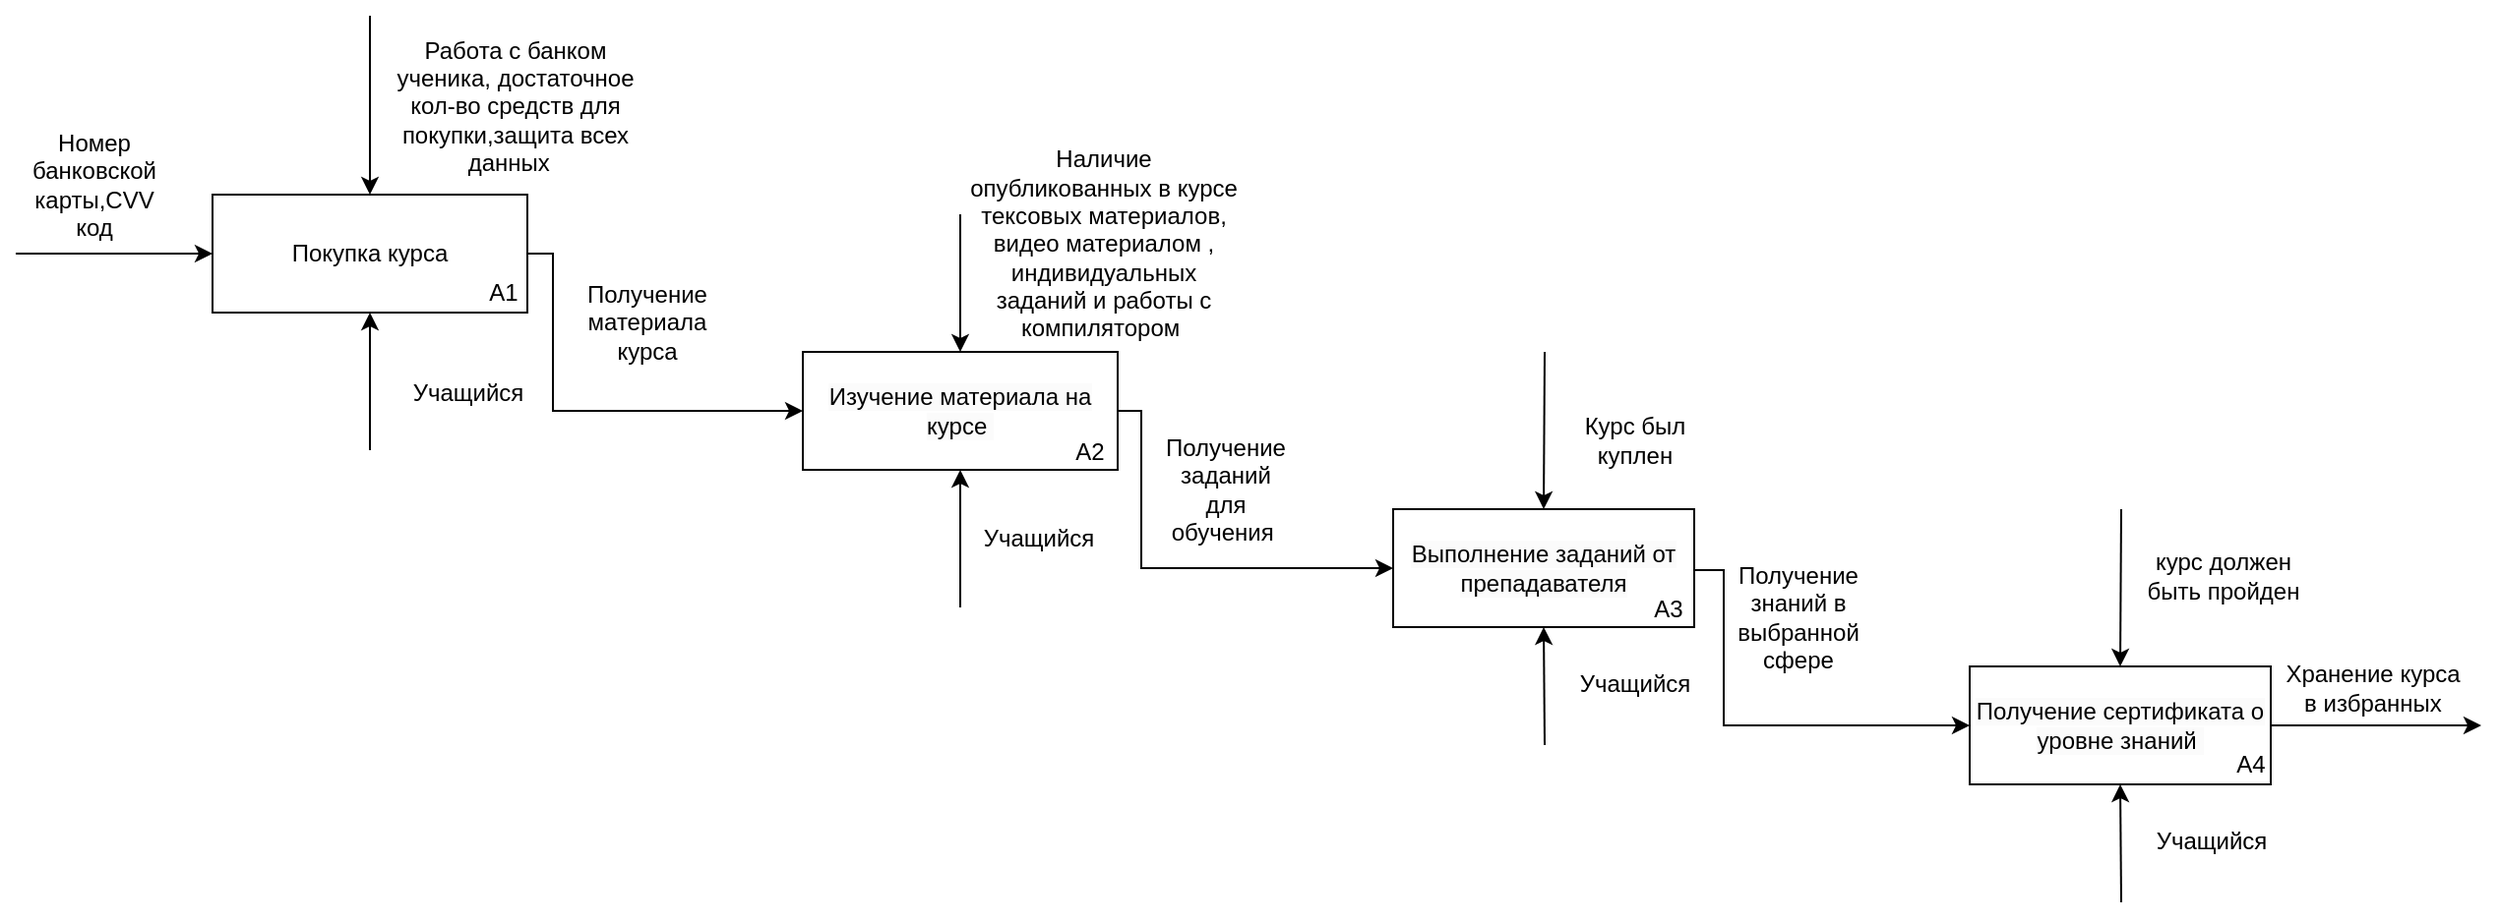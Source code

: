 <mxfile version="24.4.0" type="device">
  <diagram id="nvO_Sio0ysCTf6EWILEb" name="А1-3">
    <mxGraphModel dx="2500" dy="1258" grid="0" gridSize="10" guides="1" tooltips="1" connect="1" arrows="1" fold="1" page="0" pageScale="1" pageWidth="827" pageHeight="1169" math="0" shadow="0">
      <root>
        <mxCell id="0" />
        <mxCell id="1" parent="0" />
        <mxCell id="8PkiR9JXF5WYeR93dD8--1" style="edgeStyle=orthogonalEdgeStyle;rounded=0;orthogonalLoop=1;jettySize=auto;html=1;exitX=1;exitY=0.5;exitDx=0;exitDy=0;" parent="1" source="8PkiR9JXF5WYeR93dD8--2" target="8PkiR9JXF5WYeR93dD8--10" edge="1">
          <mxGeometry relative="1" as="geometry">
            <mxPoint x="350" y="180" as="targetPoint" />
            <Array as="points">
              <mxPoint x="273" y="180" />
              <mxPoint x="273" y="260" />
            </Array>
          </mxGeometry>
        </mxCell>
        <mxCell id="8PkiR9JXF5WYeR93dD8--2" value="Покупка курса" style="rounded=0;whiteSpace=wrap;html=1;" parent="1" vertex="1">
          <mxGeometry x="100" y="150" width="160" height="60" as="geometry" />
        </mxCell>
        <mxCell id="8PkiR9JXF5WYeR93dD8--3" value="" style="endArrow=classic;html=1;rounded=0;entryX=0.5;entryY=1;entryDx=0;entryDy=0;" parent="1" target="8PkiR9JXF5WYeR93dD8--2" edge="1">
          <mxGeometry width="50" height="50" relative="1" as="geometry">
            <mxPoint x="180" y="280" as="sourcePoint" />
            <mxPoint x="310" y="390" as="targetPoint" />
          </mxGeometry>
        </mxCell>
        <mxCell id="8PkiR9JXF5WYeR93dD8--4" value="" style="endArrow=classic;html=1;rounded=0;entryX=0;entryY=0.5;entryDx=0;entryDy=0;" parent="1" target="8PkiR9JXF5WYeR93dD8--2" edge="1">
          <mxGeometry width="50" height="50" relative="1" as="geometry">
            <mxPoint y="180" as="sourcePoint" />
            <mxPoint x="310" y="390" as="targetPoint" />
          </mxGeometry>
        </mxCell>
        <mxCell id="8PkiR9JXF5WYeR93dD8--5" value="" style="endArrow=classic;html=1;rounded=0;entryX=0.5;entryY=0;entryDx=0;entryDy=0;" parent="1" target="8PkiR9JXF5WYeR93dD8--2" edge="1">
          <mxGeometry width="50" height="50" relative="1" as="geometry">
            <mxPoint x="180" y="59" as="sourcePoint" />
            <mxPoint x="200" y="390" as="targetPoint" />
          </mxGeometry>
        </mxCell>
        <mxCell id="8PkiR9JXF5WYeR93dD8--8" value="Номер банковской карты,CVV код" style="text;html=1;strokeColor=none;fillColor=none;align=center;verticalAlign=middle;whiteSpace=wrap;rounded=0;" parent="1" vertex="1">
          <mxGeometry x="10" y="130" width="60" height="30" as="geometry" />
        </mxCell>
        <mxCell id="8PkiR9JXF5WYeR93dD8--9" style="edgeStyle=orthogonalEdgeStyle;rounded=0;orthogonalLoop=1;jettySize=auto;html=1;exitX=1;exitY=0.5;exitDx=0;exitDy=0;entryX=0;entryY=0.5;entryDx=0;entryDy=0;" parent="1" source="8PkiR9JXF5WYeR93dD8--10" target="8PkiR9JXF5WYeR93dD8--16" edge="1">
          <mxGeometry relative="1" as="geometry">
            <mxPoint x="670" y="260" as="targetPoint" />
            <Array as="points">
              <mxPoint x="572" y="260" />
              <mxPoint x="572" y="340" />
            </Array>
          </mxGeometry>
        </mxCell>
        <mxCell id="8PkiR9JXF5WYeR93dD8--10" value="&lt;span style=&quot;background-color: rgb(251, 251, 251);&quot;&gt;Изучение материала на курсе&amp;nbsp;&lt;/span&gt;" style="rounded=0;whiteSpace=wrap;html=1;" parent="1" vertex="1">
          <mxGeometry x="400" y="230" width="160" height="60" as="geometry" />
        </mxCell>
        <mxCell id="8PkiR9JXF5WYeR93dD8--11" value="" style="endArrow=classic;html=1;rounded=0;entryX=0.5;entryY=1;entryDx=0;entryDy=0;" parent="1" target="8PkiR9JXF5WYeR93dD8--10" edge="1">
          <mxGeometry width="50" height="50" relative="1" as="geometry">
            <mxPoint x="480" y="360" as="sourcePoint" />
            <mxPoint x="440" y="370" as="targetPoint" />
          </mxGeometry>
        </mxCell>
        <mxCell id="8PkiR9JXF5WYeR93dD8--12" value="" style="endArrow=classic;html=1;rounded=0;entryX=0.5;entryY=0;entryDx=0;entryDy=0;" parent="1" target="8PkiR9JXF5WYeR93dD8--10" edge="1">
          <mxGeometry width="50" height="50" relative="1" as="geometry">
            <mxPoint x="480" y="160" as="sourcePoint" />
            <mxPoint x="380" y="390" as="targetPoint" />
          </mxGeometry>
        </mxCell>
        <mxCell id="8PkiR9JXF5WYeR93dD8--13" value="Работа с банком ученика, достаточное кол-во средств для покупки,защита всех данных&amp;nbsp;&amp;nbsp;" style="text;html=1;strokeColor=none;fillColor=none;align=center;verticalAlign=middle;whiteSpace=wrap;rounded=0;" parent="1" vertex="1">
          <mxGeometry x="185" y="90" width="138" height="30" as="geometry" />
        </mxCell>
        <mxCell id="8PkiR9JXF5WYeR93dD8--14" value="Учащийся" style="text;html=1;strokeColor=none;fillColor=none;align=center;verticalAlign=middle;whiteSpace=wrap;rounded=0;" parent="1" vertex="1">
          <mxGeometry x="490" y="310" width="60" height="30" as="geometry" />
        </mxCell>
        <mxCell id="8PkiR9JXF5WYeR93dD8--16" value="&lt;span style=&quot;background-color: rgb(251, 251, 251);&quot;&gt;Выполнение заданий от препадавателя&lt;/span&gt;" style="rounded=0;whiteSpace=wrap;html=1;" parent="1" vertex="1">
          <mxGeometry x="700" y="310" width="153" height="60" as="geometry" />
        </mxCell>
        <mxCell id="8PkiR9JXF5WYeR93dD8--17" value="" style="endArrow=classic;html=1;rounded=0;entryX=0.5;entryY=1;entryDx=0;entryDy=0;" parent="1" target="8PkiR9JXF5WYeR93dD8--16" edge="1">
          <mxGeometry width="50" height="50" relative="1" as="geometry">
            <mxPoint x="777" y="430" as="sourcePoint" />
            <mxPoint x="700" y="430" as="targetPoint" />
          </mxGeometry>
        </mxCell>
        <mxCell id="8PkiR9JXF5WYeR93dD8--18" value="" style="endArrow=classic;html=1;rounded=0;entryX=0.5;entryY=0;entryDx=0;entryDy=0;" parent="1" target="8PkiR9JXF5WYeR93dD8--16" edge="1">
          <mxGeometry width="50" height="50" relative="1" as="geometry">
            <mxPoint x="777" y="230" as="sourcePoint" />
            <mxPoint x="700" y="430" as="targetPoint" />
          </mxGeometry>
        </mxCell>
        <mxCell id="8PkiR9JXF5WYeR93dD8--20" value="Курс был куплен" style="text;html=1;strokeColor=none;fillColor=none;align=center;verticalAlign=middle;whiteSpace=wrap;rounded=0;" parent="1" vertex="1">
          <mxGeometry x="793" y="260" width="60" height="30" as="geometry" />
        </mxCell>
        <mxCell id="8PkiR9JXF5WYeR93dD8--22" value="А1" style="text;html=1;strokeColor=none;fillColor=none;align=center;verticalAlign=middle;whiteSpace=wrap;rounded=0;" parent="1" vertex="1">
          <mxGeometry x="218" y="185" width="60" height="30" as="geometry" />
        </mxCell>
        <mxCell id="8PkiR9JXF5WYeR93dD8--23" value="А2" style="text;html=1;strokeColor=none;fillColor=none;align=center;verticalAlign=middle;whiteSpace=wrap;rounded=0;" parent="1" vertex="1">
          <mxGeometry x="516" y="266" width="60" height="30" as="geometry" />
        </mxCell>
        <mxCell id="8PkiR9JXF5WYeR93dD8--24" value="А3" style="text;html=1;strokeColor=none;fillColor=none;align=center;verticalAlign=middle;whiteSpace=wrap;rounded=0;" parent="1" vertex="1">
          <mxGeometry x="810" y="346" width="60" height="30" as="geometry" />
        </mxCell>
        <mxCell id="NaiSuZBVhyr3ybU-Hvyb-1" value="Учащийся" style="text;html=1;strokeColor=none;fillColor=none;align=center;verticalAlign=middle;whiteSpace=wrap;rounded=0;" parent="1" vertex="1">
          <mxGeometry x="793" y="384" width="60" height="30" as="geometry" />
        </mxCell>
        <mxCell id="NaiSuZBVhyr3ybU-Hvyb-2" value="Учащийся" style="text;html=1;strokeColor=none;fillColor=none;align=center;verticalAlign=middle;whiteSpace=wrap;rounded=0;" parent="1" vertex="1">
          <mxGeometry x="200" y="236" width="60" height="30" as="geometry" />
        </mxCell>
        <mxCell id="NaiSuZBVhyr3ybU-Hvyb-12" style="edgeStyle=orthogonalEdgeStyle;rounded=0;orthogonalLoop=1;jettySize=auto;html=1;exitX=1;exitY=0.5;exitDx=0;exitDy=0;entryX=0;entryY=0.5;entryDx=0;entryDy=0;" parent="1" target="NaiSuZBVhyr3ybU-Hvyb-14" edge="1">
          <mxGeometry relative="1" as="geometry">
            <mxPoint x="963" y="340" as="targetPoint" />
            <mxPoint x="853" y="340" as="sourcePoint" />
            <Array as="points">
              <mxPoint x="853" y="341" />
              <mxPoint x="868" y="341" />
              <mxPoint x="868" y="420" />
            </Array>
          </mxGeometry>
        </mxCell>
        <mxCell id="NaiSuZBVhyr3ybU-Hvyb-13" style="edgeStyle=orthogonalEdgeStyle;rounded=0;orthogonalLoop=1;jettySize=auto;html=1;exitX=1;exitY=0.5;exitDx=0;exitDy=0;" parent="1" source="NaiSuZBVhyr3ybU-Hvyb-14" edge="1">
          <mxGeometry relative="1" as="geometry">
            <mxPoint x="1253" y="420" as="targetPoint" />
          </mxGeometry>
        </mxCell>
        <mxCell id="NaiSuZBVhyr3ybU-Hvyb-14" value="&lt;span style=&quot;background-color: rgb(251, 251, 251);&quot;&gt;Получение сертификата о уровне знаний&amp;nbsp;&lt;/span&gt;" style="rounded=0;whiteSpace=wrap;html=1;" parent="1" vertex="1">
          <mxGeometry x="993" y="390" width="153" height="60" as="geometry" />
        </mxCell>
        <mxCell id="NaiSuZBVhyr3ybU-Hvyb-15" value="" style="endArrow=classic;html=1;rounded=0;entryX=0.5;entryY=1;entryDx=0;entryDy=0;" parent="1" target="NaiSuZBVhyr3ybU-Hvyb-14" edge="1">
          <mxGeometry width="50" height="50" relative="1" as="geometry">
            <mxPoint x="1070" y="510" as="sourcePoint" />
            <mxPoint x="993" y="510" as="targetPoint" />
          </mxGeometry>
        </mxCell>
        <mxCell id="NaiSuZBVhyr3ybU-Hvyb-16" value="" style="endArrow=classic;html=1;rounded=0;entryX=0.5;entryY=0;entryDx=0;entryDy=0;" parent="1" target="NaiSuZBVhyr3ybU-Hvyb-14" edge="1">
          <mxGeometry width="50" height="50" relative="1" as="geometry">
            <mxPoint x="1070" y="310" as="sourcePoint" />
            <mxPoint x="993" y="510" as="targetPoint" />
          </mxGeometry>
        </mxCell>
        <mxCell id="NaiSuZBVhyr3ybU-Hvyb-17" value="курс должен быть пройден" style="text;html=1;strokeColor=none;fillColor=none;align=center;verticalAlign=middle;whiteSpace=wrap;rounded=0;" parent="1" vertex="1">
          <mxGeometry x="1081" y="329" width="82" height="30" as="geometry" />
        </mxCell>
        <mxCell id="NaiSuZBVhyr3ybU-Hvyb-18" value="Хранение курса в избранных" style="text;html=1;strokeColor=none;fillColor=none;align=center;verticalAlign=middle;whiteSpace=wrap;rounded=0;" parent="1" vertex="1">
          <mxGeometry x="1151" y="386" width="94" height="30" as="geometry" />
        </mxCell>
        <mxCell id="NaiSuZBVhyr3ybU-Hvyb-19" value="А4" style="text;html=1;strokeColor=none;fillColor=none;align=center;verticalAlign=middle;whiteSpace=wrap;rounded=0;" parent="1" vertex="1">
          <mxGeometry x="1106" y="425" width="60" height="30" as="geometry" />
        </mxCell>
        <mxCell id="NaiSuZBVhyr3ybU-Hvyb-20" value="Учащийся" style="text;html=1;strokeColor=none;fillColor=none;align=center;verticalAlign=middle;whiteSpace=wrap;rounded=0;" parent="1" vertex="1">
          <mxGeometry x="1086" y="464" width="60" height="30" as="geometry" />
        </mxCell>
        <mxCell id="3HDoQdTmk3_EDFzXVB1g-1" value="Наличие опубликованных в курсе тексовых материалов, видео материалом , индивидуальных заданий и работы с компилятором&amp;nbsp;" style="text;html=1;strokeColor=none;fillColor=none;align=center;verticalAlign=middle;whiteSpace=wrap;rounded=0;" parent="1" vertex="1">
          <mxGeometry x="484" y="160" width="138" height="30" as="geometry" />
        </mxCell>
        <mxCell id="_G05gGG0aZZnX2YGibJb-1" value="Получение материала&lt;div&gt;курса&lt;/div&gt;" style="text;html=1;strokeColor=none;fillColor=none;align=center;verticalAlign=middle;whiteSpace=wrap;rounded=0;" vertex="1" parent="1">
          <mxGeometry x="291" y="200" width="60" height="30" as="geometry" />
        </mxCell>
        <mxCell id="_G05gGG0aZZnX2YGibJb-2" value="Получение знаний в выбранной сфере" style="text;html=1;strokeColor=none;fillColor=none;align=center;verticalAlign=middle;whiteSpace=wrap;rounded=0;" vertex="1" parent="1">
          <mxGeometry x="876" y="350" width="60" height="30" as="geometry" />
        </mxCell>
        <mxCell id="_G05gGG0aZZnX2YGibJb-3" value="Получение заданий для обучения&amp;nbsp;" style="text;html=1;strokeColor=none;fillColor=none;align=center;verticalAlign=middle;whiteSpace=wrap;rounded=0;" vertex="1" parent="1">
          <mxGeometry x="585" y="285" width="60" height="30" as="geometry" />
        </mxCell>
      </root>
    </mxGraphModel>
  </diagram>
</mxfile>
